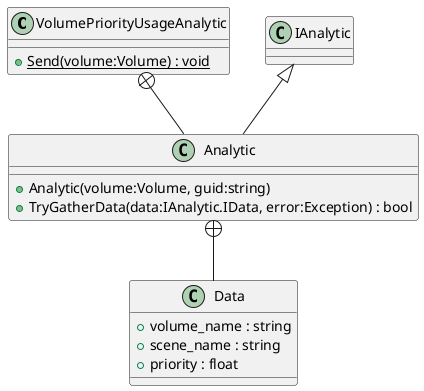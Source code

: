 @startuml
class VolumePriorityUsageAnalytic {
    + {static} Send(volume:Volume) : void
}
class Analytic {
    + Analytic(volume:Volume, guid:string)
    + TryGatherData(data:IAnalytic.IData, error:Exception) : bool
}
class Data {
    + volume_name : string
    + scene_name : string
    + priority : float
}
VolumePriorityUsageAnalytic +-- Analytic
IAnalytic <|-- Analytic
Analytic +-- Data
@enduml
